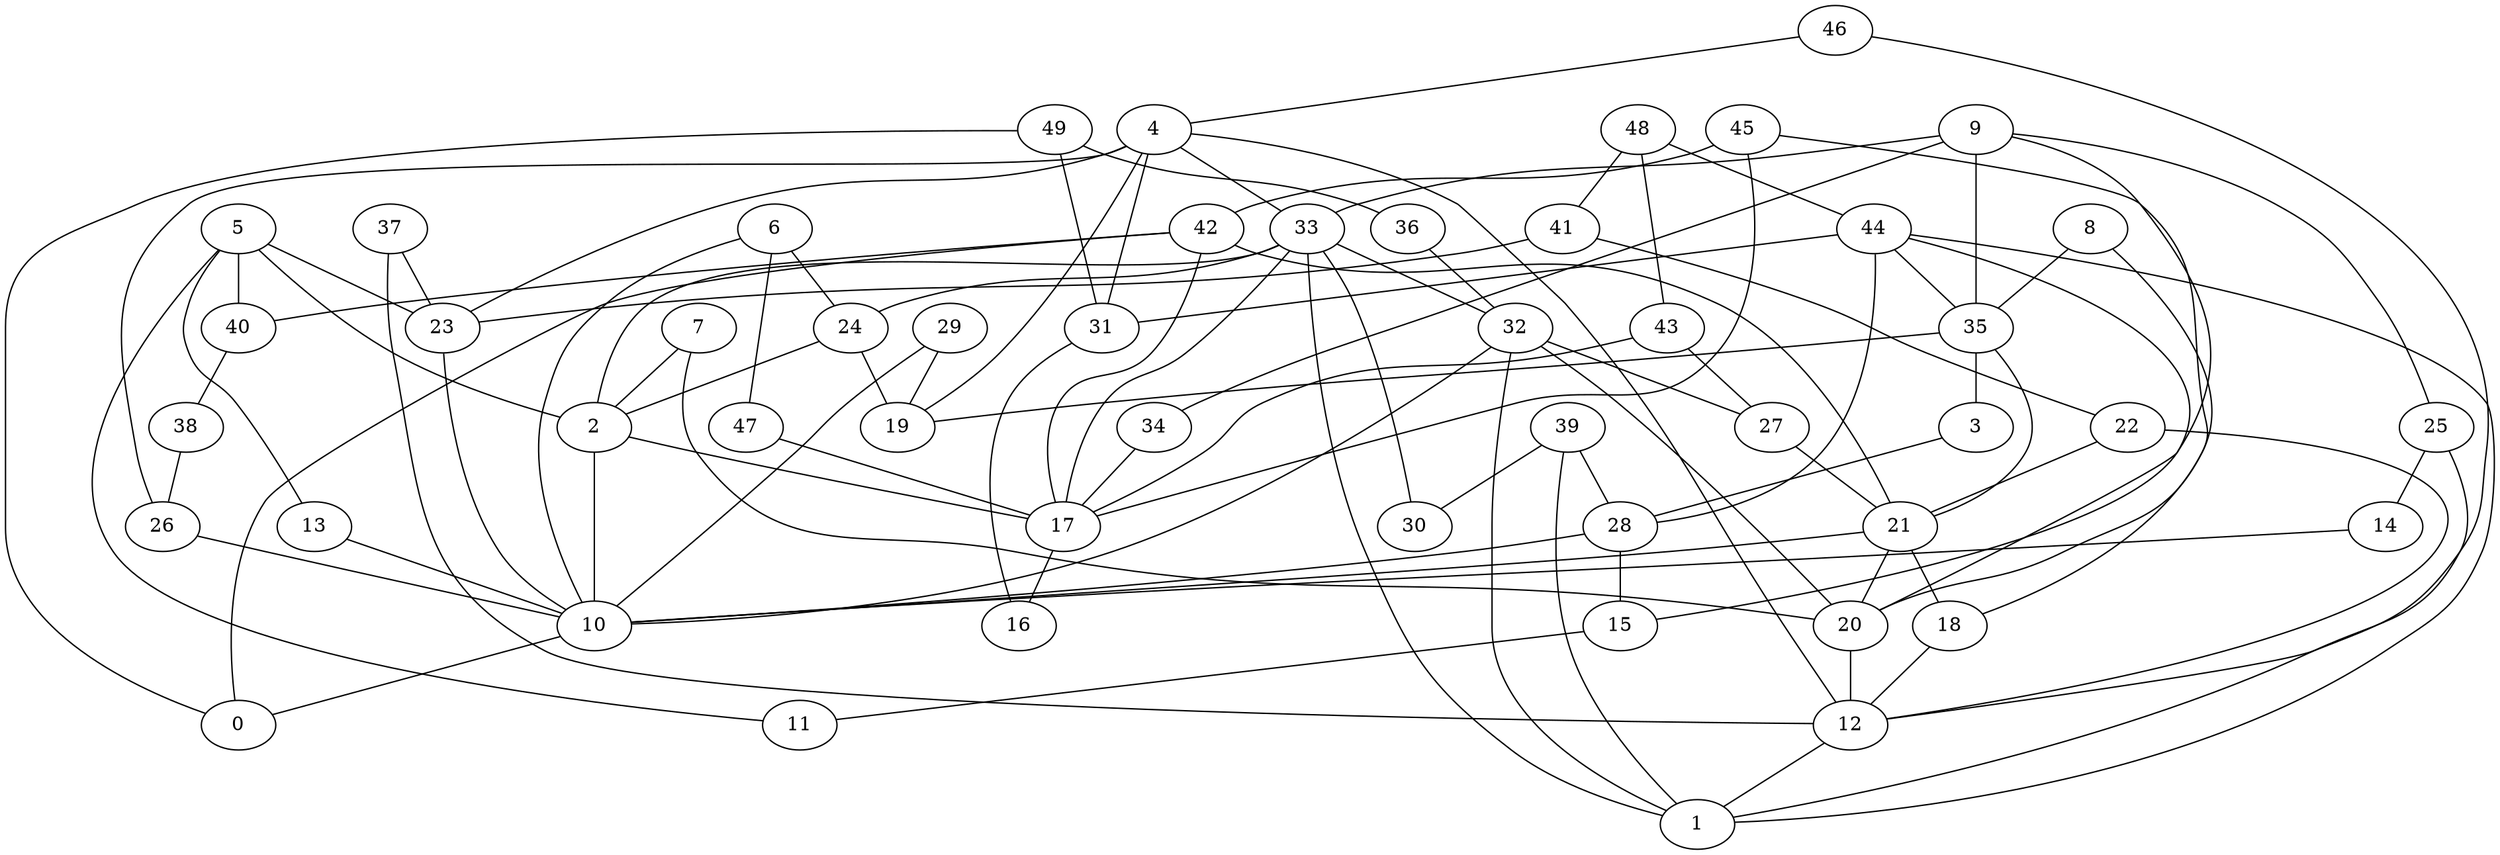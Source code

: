 digraph GG_graph {

subgraph G_graph {
edge [color = black]
"47" -> "17" [dir = none]
"42" -> "21" [dir = none]
"42" -> "17" [dir = none]
"42" -> "0" [dir = none]
"42" -> "40" [dir = none]
"49" -> "36" [dir = none]
"49" -> "0" [dir = none]
"49" -> "31" [dir = none]
"31" -> "16" [dir = none]
"22" -> "12" [dir = none]
"22" -> "21" [dir = none]
"14" -> "10" [dir = none]
"34" -> "17" [dir = none]
"9" -> "25" [dir = none]
"9" -> "35" [dir = none]
"9" -> "33" [dir = none]
"9" -> "34" [dir = none]
"9" -> "15" [dir = none]
"15" -> "11" [dir = none]
"39" -> "30" [dir = none]
"39" -> "28" [dir = none]
"39" -> "1" [dir = none]
"46" -> "4" [dir = none]
"46" -> "12" [dir = none]
"7" -> "20" [dir = none]
"7" -> "2" [dir = none]
"10" -> "0" [dir = none]
"35" -> "19" [dir = none]
"35" -> "21" [dir = none]
"35" -> "3" [dir = none]
"27" -> "21" [dir = none]
"28" -> "15" [dir = none]
"28" -> "10" [dir = none]
"41" -> "22" [dir = none]
"41" -> "23" [dir = none]
"29" -> "10" [dir = none]
"29" -> "19" [dir = none]
"17" -> "16" [dir = none]
"40" -> "38" [dir = none]
"13" -> "10" [dir = none]
"12" -> "1" [dir = none]
"44" -> "20" [dir = none]
"44" -> "1" [dir = none]
"44" -> "35" [dir = none]
"44" -> "31" [dir = none]
"44" -> "28" [dir = none]
"48" -> "41" [dir = none]
"48" -> "43" [dir = none]
"48" -> "44" [dir = none]
"18" -> "12" [dir = none]
"38" -> "26" [dir = none]
"8" -> "35" [dir = none]
"8" -> "18" [dir = none]
"25" -> "1" [dir = none]
"25" -> "14" [dir = none]
"2" -> "17" [dir = none]
"2" -> "10" [dir = none]
"3" -> "28" [dir = none]
"6" -> "47" [dir = none]
"6" -> "10" [dir = none]
"6" -> "24" [dir = none]
"45" -> "17" [dir = none]
"45" -> "42" [dir = none]
"45" -> "20" [dir = none]
"20" -> "12" [dir = none]
"43" -> "17" [dir = none]
"43" -> "27" [dir = none]
"36" -> "32" [dir = none]
"21" -> "18" [dir = none]
"21" -> "20" [dir = none]
"21" -> "10" [dir = none]
"23" -> "10" [dir = none]
"37" -> "23" [dir = none]
"37" -> "12" [dir = none]
"32" -> "1" [dir = none]
"32" -> "20" [dir = none]
"32" -> "27" [dir = none]
"32" -> "10" [dir = none]
"26" -> "10" [dir = none]
"5" -> "40" [dir = none]
"5" -> "11" [dir = none]
"5" -> "2" [dir = none]
"5" -> "23" [dir = none]
"5" -> "13" [dir = none]
"24" -> "2" [dir = none]
"24" -> "19" [dir = none]
"4" -> "12" [dir = none]
"4" -> "33" [dir = none]
"4" -> "31" [dir = none]
"4" -> "19" [dir = none]
"4" -> "26" [dir = none]
"4" -> "23" [dir = none]
"33" -> "24" [dir = none]
"33" -> "1" [dir = none]
"33" -> "32" [dir = none]
"33" -> "17" [dir = none]
"33" -> "30" [dir = none]
"33" -> "2" [dir = none]
}

}
